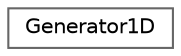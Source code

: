 digraph "类继承关系图"
{
 // LATEX_PDF_SIZE
  bgcolor="transparent";
  edge [fontname=Helvetica,fontsize=10,labelfontname=Helvetica,labelfontsize=10];
  node [fontname=Helvetica,fontsize=10,shape=box,height=0.2,width=0.4];
  rankdir="LR";
  Node0 [id="Node000000",label="Generator1D",height=0.2,width=0.4,color="grey40", fillcolor="white", style="filled",URL="$struct_generator1_d.html",tooltip=" "];
}
